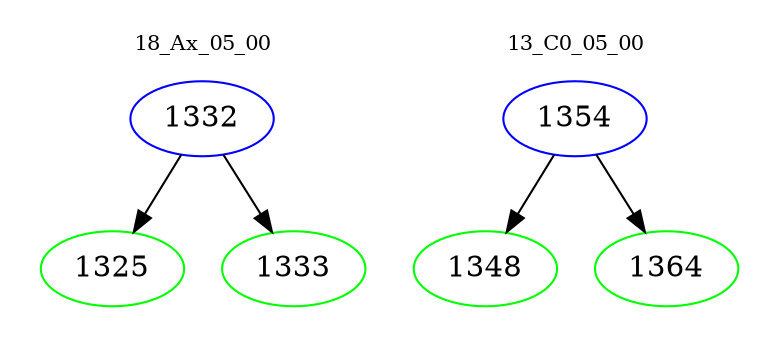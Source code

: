 digraph{
subgraph cluster_0 {
color = white
label = "18_Ax_05_00";
fontsize=10;
T0_1332 [label="1332", color="blue"]
T0_1332 -> T0_1325 [color="black"]
T0_1325 [label="1325", color="green"]
T0_1332 -> T0_1333 [color="black"]
T0_1333 [label="1333", color="green"]
}
subgraph cluster_1 {
color = white
label = "13_C0_05_00";
fontsize=10;
T1_1354 [label="1354", color="blue"]
T1_1354 -> T1_1348 [color="black"]
T1_1348 [label="1348", color="green"]
T1_1354 -> T1_1364 [color="black"]
T1_1364 [label="1364", color="green"]
}
}
